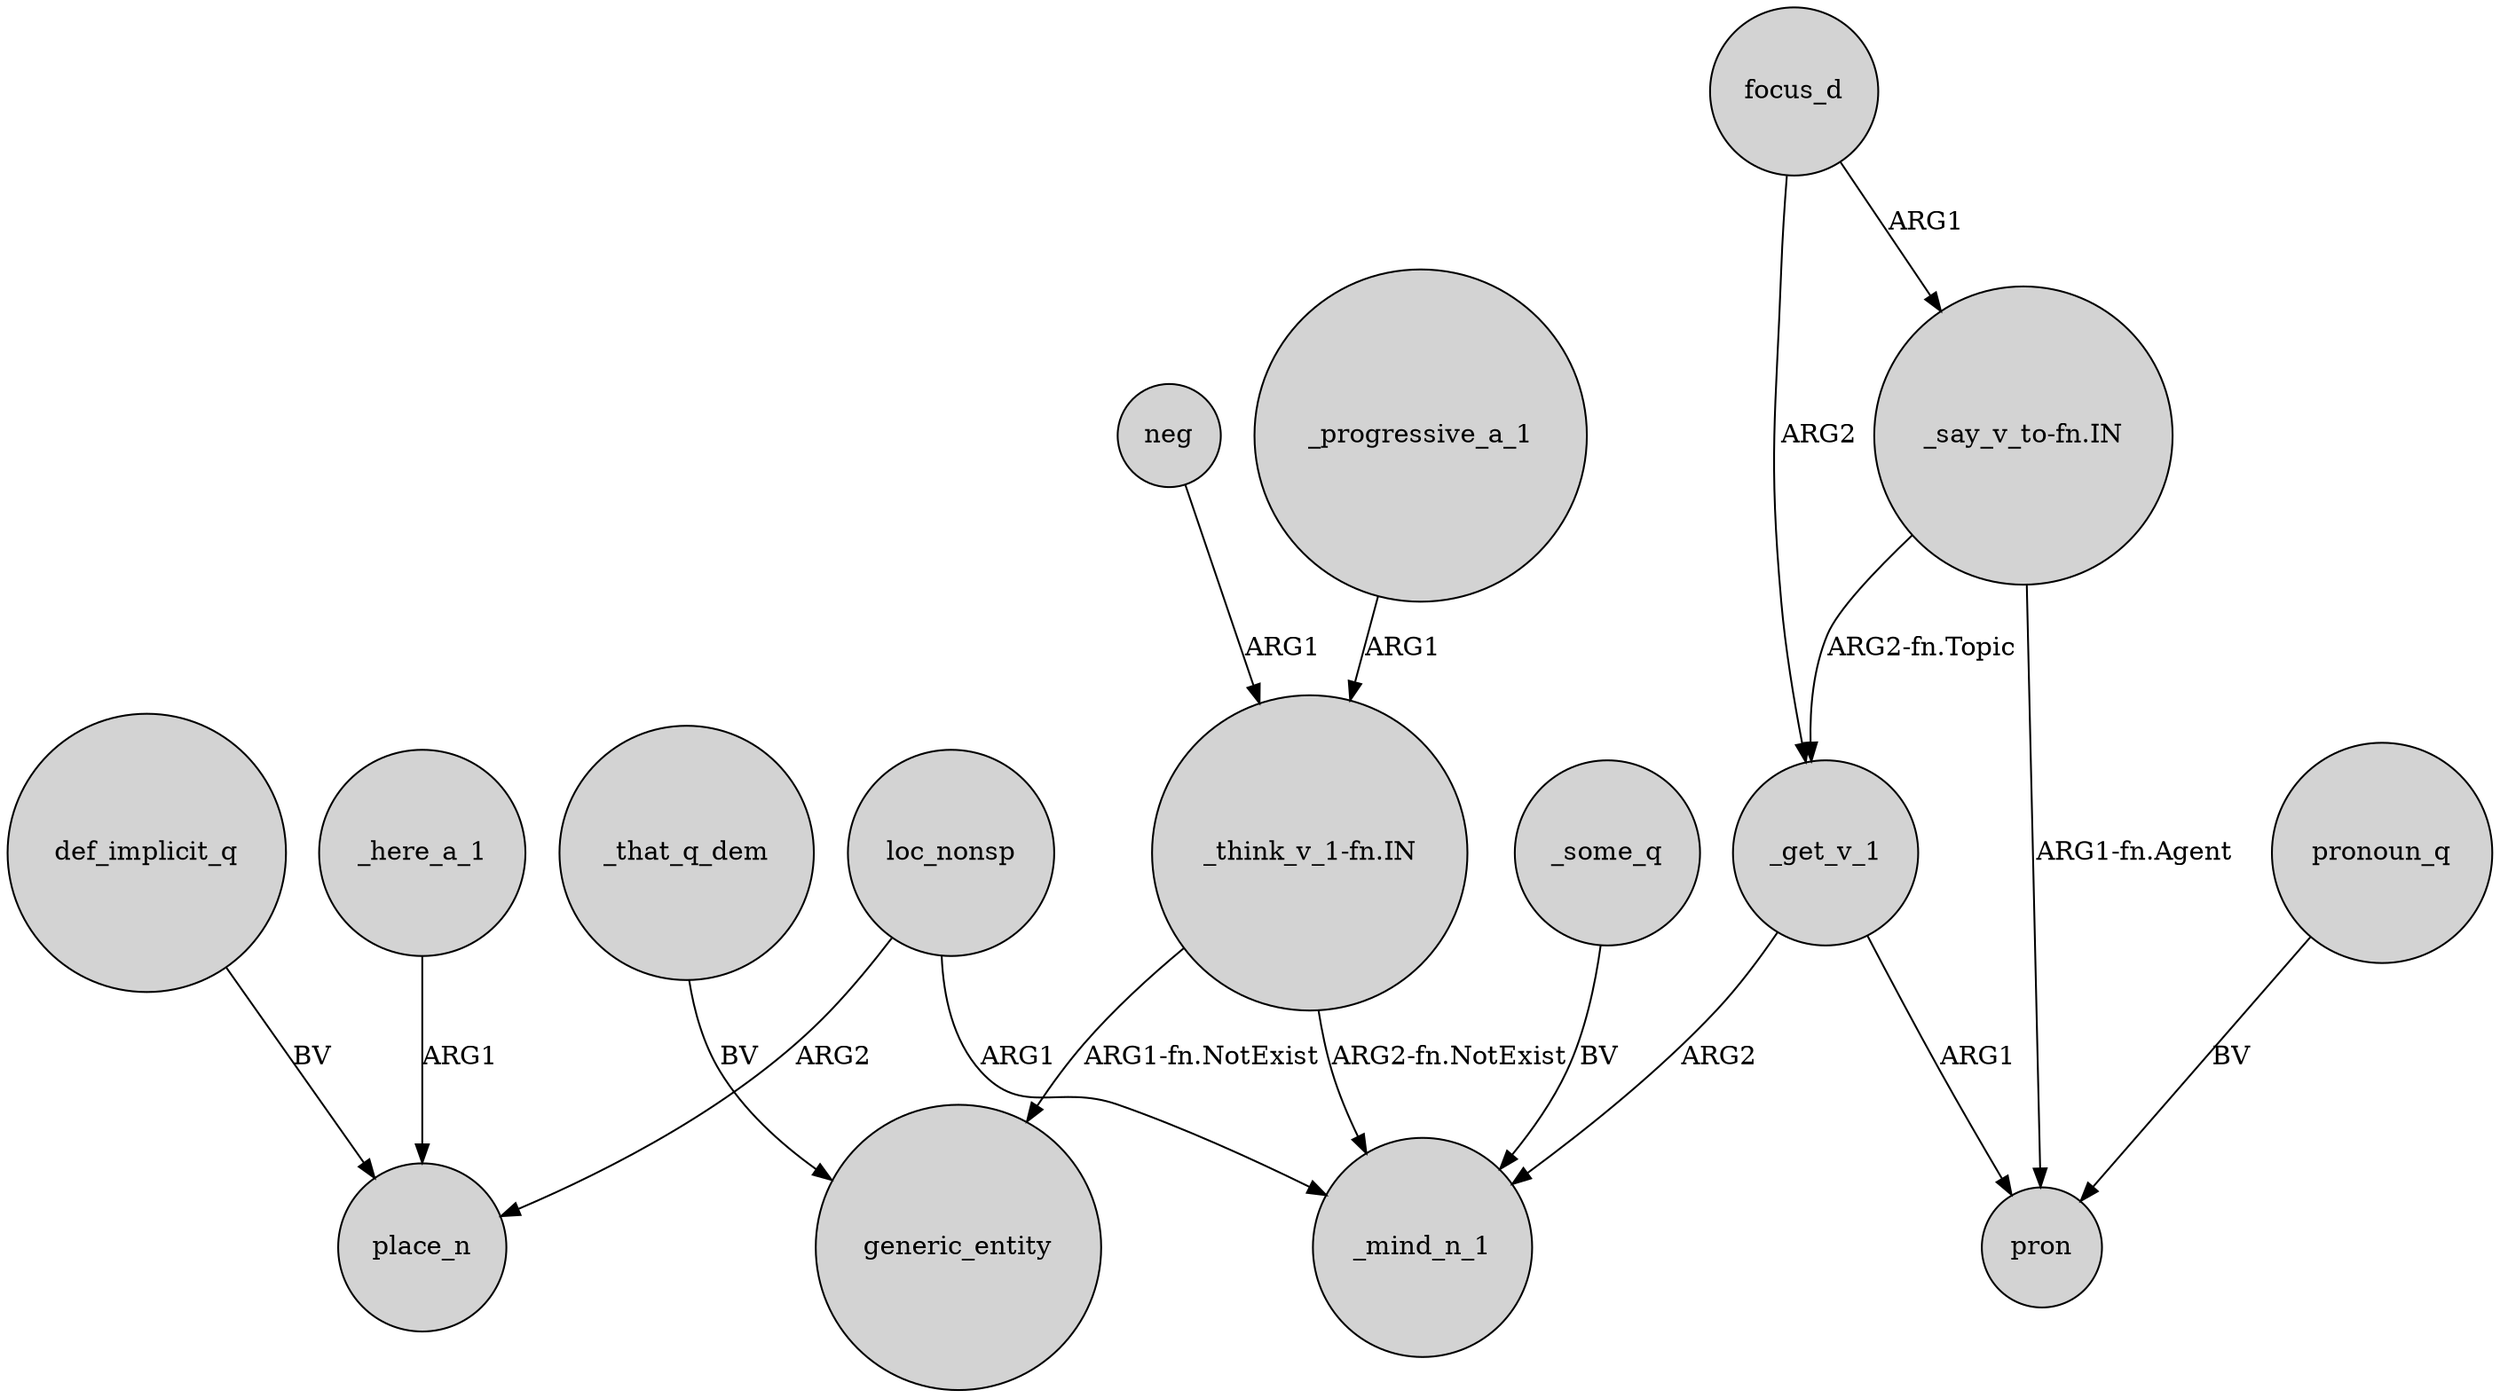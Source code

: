 digraph {
	node [shape=circle style=filled]
	_get_v_1 -> _mind_n_1 [label=ARG2]
	loc_nonsp -> place_n [label=ARG2]
	"_think_v_1-fn.IN" -> generic_entity [label="ARG1-fn.NotExist"]
	loc_nonsp -> _mind_n_1 [label=ARG1]
	def_implicit_q -> place_n [label=BV]
	_here_a_1 -> place_n [label=ARG1]
	_progressive_a_1 -> "_think_v_1-fn.IN" [label=ARG1]
	focus_d -> _get_v_1 [label=ARG2]
	_get_v_1 -> pron [label=ARG1]
	_that_q_dem -> generic_entity [label=BV]
	neg -> "_think_v_1-fn.IN" [label=ARG1]
	_some_q -> _mind_n_1 [label=BV]
	"_think_v_1-fn.IN" -> _mind_n_1 [label="ARG2-fn.NotExist"]
	"_say_v_to-fn.IN" -> _get_v_1 [label="ARG2-fn.Topic"]
	focus_d -> "_say_v_to-fn.IN" [label=ARG1]
	"_say_v_to-fn.IN" -> pron [label="ARG1-fn.Agent"]
	pronoun_q -> pron [label=BV]
}

